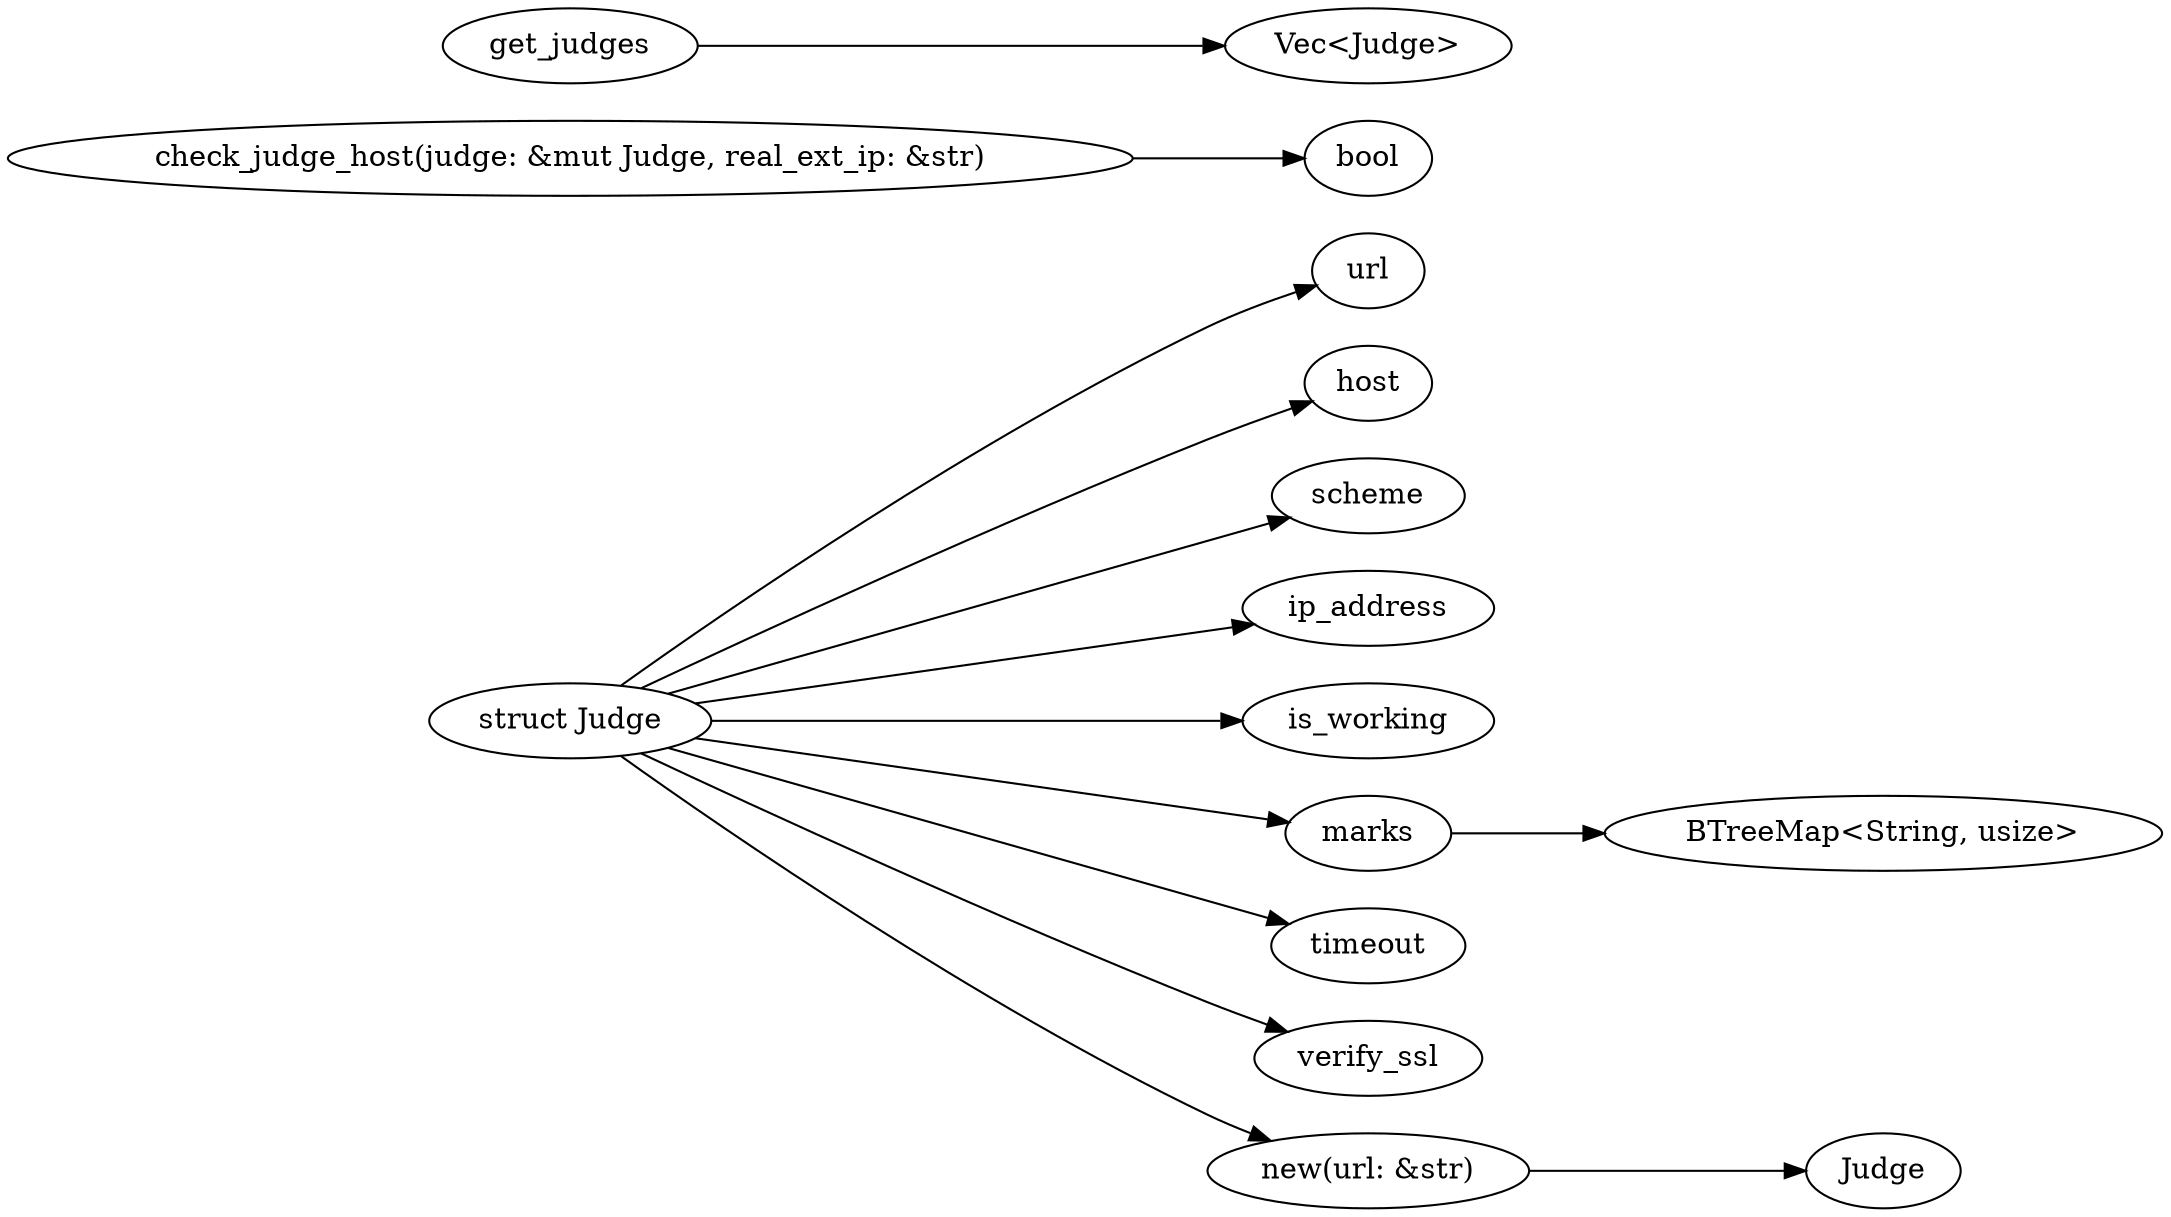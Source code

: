 digraph {
    graph [ 
        rankdir=LR,
    ]
    "judge" [label="struct Judge"]
    "judge" -> "url"
    "judge" -> "host"
    "judge" -> "scheme"
    "judge" -> "ip_address"
    "judge" -> "is_working"
    "judge" -> "marks" -> "BTreeMap<String, usize>"
    "judge" -> "timeout"
    "judge" -> "verify_ssl"
    "judge" -> "new(url: &str)" -> "Judge"
    "check_judge_host(judge: &mut Judge, real_ext_ip: &str)" -> "bool"
    "get_judges" -> "Vec<Judge>"
}
